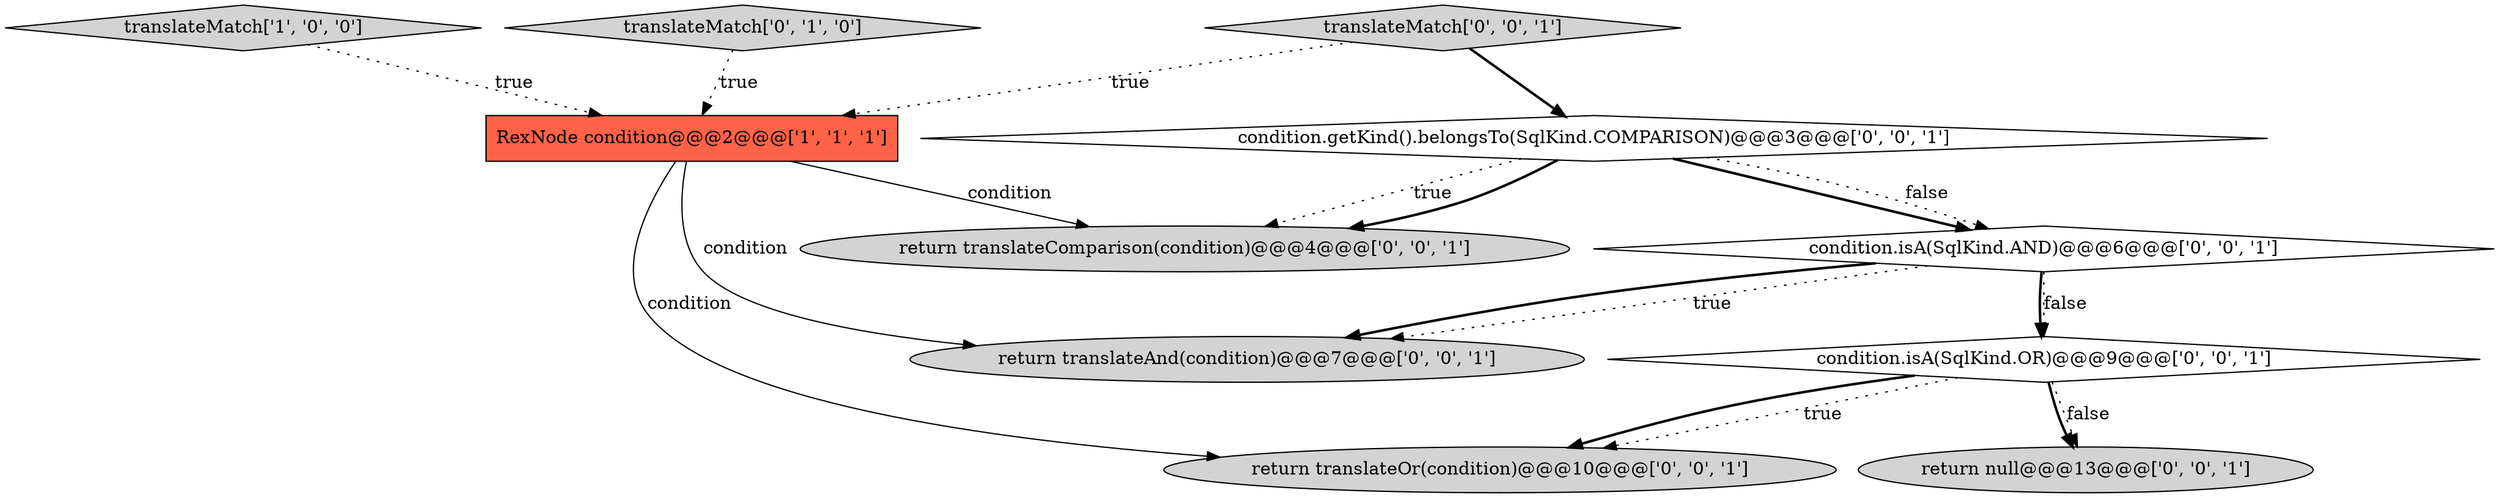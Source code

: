 digraph {
1 [style = filled, label = "translateMatch['1', '0', '0']", fillcolor = lightgray, shape = diamond image = "AAA0AAABBB1BBB"];
4 [style = filled, label = "return translateOr(condition)@@@10@@@['0', '0', '1']", fillcolor = lightgray, shape = ellipse image = "AAA0AAABBB3BBB"];
7 [style = filled, label = "translateMatch['0', '0', '1']", fillcolor = lightgray, shape = diamond image = "AAA0AAABBB3BBB"];
8 [style = filled, label = "return null@@@13@@@['0', '0', '1']", fillcolor = lightgray, shape = ellipse image = "AAA0AAABBB3BBB"];
9 [style = filled, label = "condition.isA(SqlKind.OR)@@@9@@@['0', '0', '1']", fillcolor = white, shape = diamond image = "AAA0AAABBB3BBB"];
3 [style = filled, label = "condition.getKind().belongsTo(SqlKind.COMPARISON)@@@3@@@['0', '0', '1']", fillcolor = white, shape = diamond image = "AAA0AAABBB3BBB"];
5 [style = filled, label = "return translateComparison(condition)@@@4@@@['0', '0', '1']", fillcolor = lightgray, shape = ellipse image = "AAA0AAABBB3BBB"];
2 [style = filled, label = "translateMatch['0', '1', '0']", fillcolor = lightgray, shape = diamond image = "AAA0AAABBB2BBB"];
0 [style = filled, label = "RexNode condition@@@2@@@['1', '1', '1']", fillcolor = tomato, shape = box image = "AAA0AAABBB1BBB"];
10 [style = filled, label = "condition.isA(SqlKind.AND)@@@6@@@['0', '0', '1']", fillcolor = white, shape = diamond image = "AAA0AAABBB3BBB"];
6 [style = filled, label = "return translateAnd(condition)@@@7@@@['0', '0', '1']", fillcolor = lightgray, shape = ellipse image = "AAA0AAABBB3BBB"];
10->6 [style = dotted, label="true"];
7->0 [style = dotted, label="true"];
3->10 [style = bold, label=""];
9->8 [style = dotted, label="false"];
2->0 [style = dotted, label="true"];
0->6 [style = solid, label="condition"];
9->8 [style = bold, label=""];
3->10 [style = dotted, label="false"];
3->5 [style = dotted, label="true"];
3->5 [style = bold, label=""];
10->6 [style = bold, label=""];
9->4 [style = dotted, label="true"];
9->4 [style = bold, label=""];
0->5 [style = solid, label="condition"];
1->0 [style = dotted, label="true"];
10->9 [style = bold, label=""];
10->9 [style = dotted, label="false"];
0->4 [style = solid, label="condition"];
7->3 [style = bold, label=""];
}
